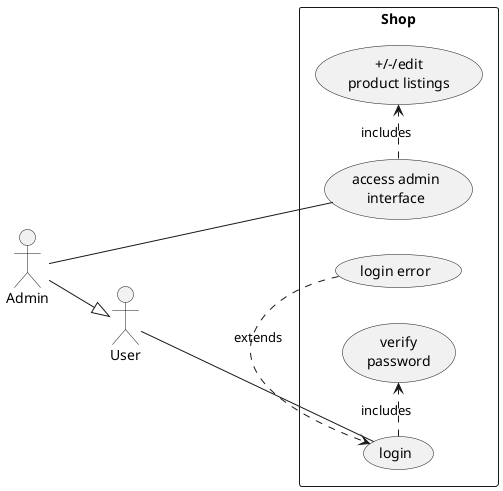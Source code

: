 @startuml Usecase
left to right direction
:User: as user
:Admin: as adm   
adm --|> user
rectangle Shop {
  (login) as li
  (verify\npassword) as vp
  (login error) as le
  (access admin\ninterface) as aai
  (+/-/edit\nproduct listings) as arepl
  li .> vp : includes
  le .> li : extends
  aai .> arepl : includes
}
user --- li
adm ---- aai
@enduml

@startuml Sequence
skinparam Style strictuml
skinparam SequenceMessageAlignment center
User -> Client: Log in to account
Client -> Server: Verify account
Server -> DB: Check user admin status
Server <-- DB: Response
alt If account valid
  Client <-- Server: Account ok
  Client <-- Server: .get response products
  User <- Client: Send to landing page
else account invalid
  Client <-- Server: Account invalid
  User <- Client: Re-enter information
end
User -> Client: Click on categories
User <-- Client: Filter for categories
User -> Client: Add product to kart
Client --> Server: .post request
alt If product exists in kart
  Server -> DB: Change product quantity in kart
else If product not in kart
  Server -> DB: Add product to kart wth quantity 1
end
User -> Client: Click kart
Client -> Server: Send user data
Server -> DB: Find matching kart
Server <-- DB: .get kart
Client <- Server: Parse kart data
User <- Client: Show kart
@enduml